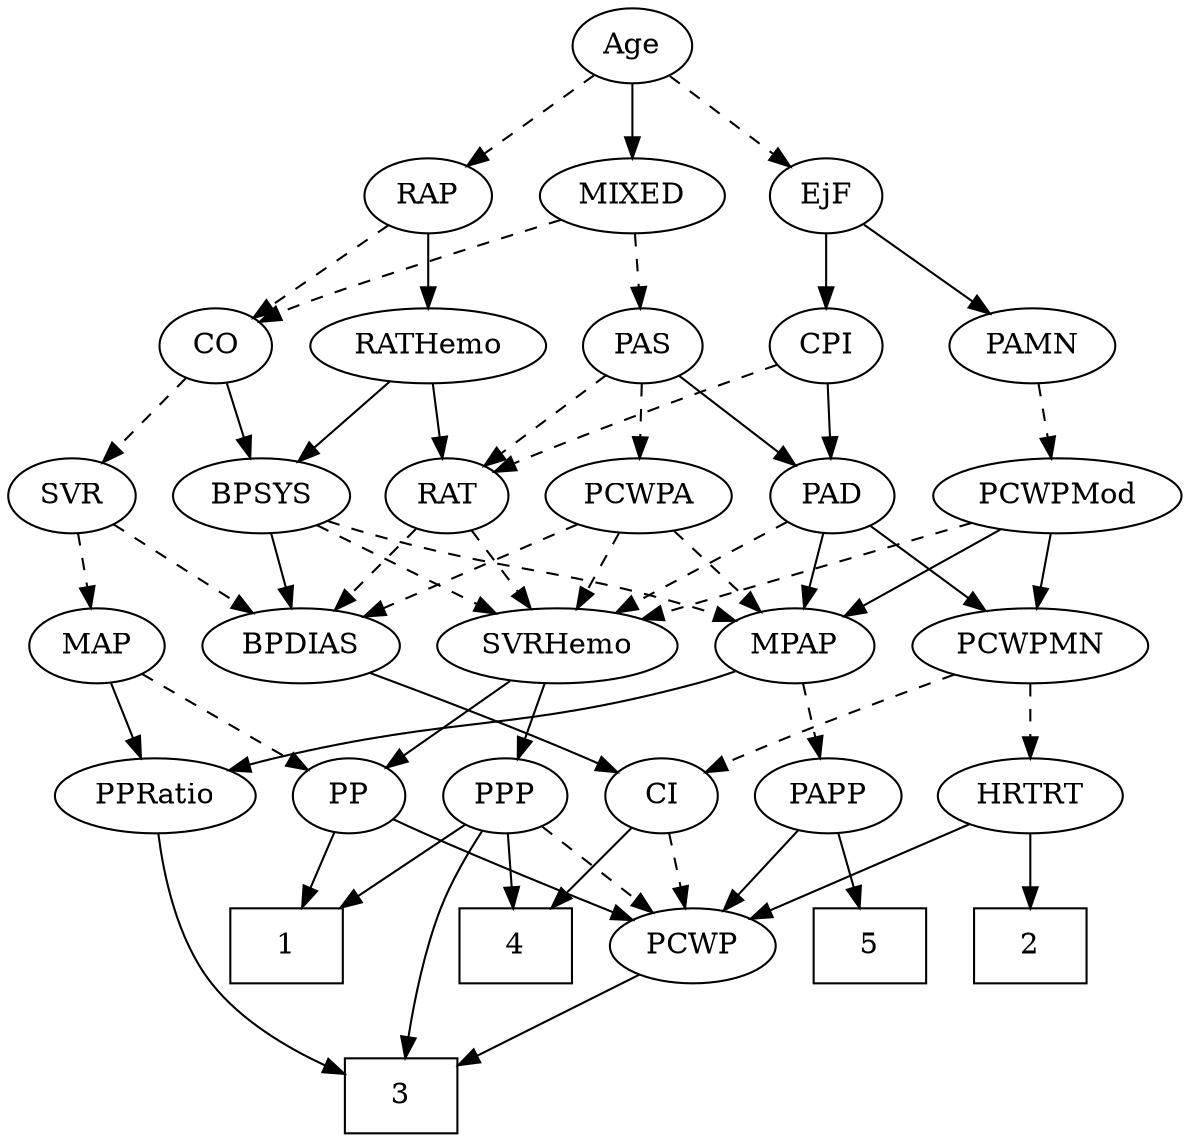 strict digraph {
	graph [bb="0,0,520.94,540"];
	node [label="\N"];
	1	[height=0.5,
		pos="110.95,90",
		shape=box,
		width=0.75];
	2	[height=0.5,
		pos="452.95,90",
		shape=box,
		width=0.75];
	3	[height=0.5,
		pos="165.95,18",
		shape=box,
		width=0.75];
	4	[height=0.5,
		pos="220.95,90",
		shape=box,
		width=0.75];
	5	[height=0.5,
		pos="380.95,90",
		shape=box,
		width=0.75];
	Age	[height=0.5,
		pos="279.95,522",
		width=0.75];
	EjF	[height=0.5,
		pos="367.95,450",
		width=0.75];
	Age -> EjF	[pos="e,351.33,464.22 296.91,507.5 310.02,497.08 328.36,482.49 343.12,470.75",
		style=dashed];
	RAP	[height=0.5,
		pos="189.95,450",
		width=0.77632];
	Age -> RAP	[pos="e,207.11,464.35 263.02,507.83 249.53,497.34 230.43,482.49 215.15,470.6",
		style=dashed];
	MIXED	[height=0.5,
		pos="279.95,450",
		width=1.1193];
	Age -> MIXED	[pos="e,279.95,468.1 279.95,503.7 279.95,495.98 279.95,486.71 279.95,478.11",
		style=solid];
	PAMN	[height=0.5,
		pos="462.95,378",
		width=1.011];
	EjF -> PAMN	[pos="e,443.34,393.45 385.37,436.16 399.2,425.97 418.81,411.52 434.85,399.7",
		style=solid];
	CPI	[height=0.5,
		pos="367.95,378",
		width=0.75];
	EjF -> CPI	[pos="e,367.95,396.1 367.95,431.7 367.95,423.98 367.95,414.71 367.95,406.11",
		style=solid];
	CO	[height=0.5,
		pos="95.948,378",
		width=0.75];
	RAP -> CO	[pos="e,113.23,391.87 172.27,435.83 158,425.21 137.72,410.11 121.66,398.15",
		style=dashed];
	RATHemo	[height=0.5,
		pos="189.95,378",
		width=1.3721];
	RAP -> RATHemo	[pos="e,189.95,396.1 189.95,431.7 189.95,423.98 189.95,414.71 189.95,406.11",
		style=solid];
	MIXED -> CO	[pos="e,117.11,389.41 248.43,438.71 218.23,428.61 171.54,412.39 131.95,396 130.13,395.25 128.27,394.45 126.4,393.63",
		style=dashed];
	PAS	[height=0.5,
		pos="283.95,378",
		width=0.75];
	MIXED -> PAS	[pos="e,282.97,396.1 280.94,431.7 281.38,423.98 281.91,414.71 282.4,406.11",
		style=dashed];
	MPAP	[height=0.5,
		pos="348.95,234",
		width=0.97491];
	PPRatio	[height=0.5,
		pos="55.948,162",
		width=1.1013];
	MPAP -> PPRatio	[pos="e,85.87,173.98 322.7,221.93 316.92,219.75 310.78,217.64 304.95,216 218.42,191.69 192.96,202.53 105.95,180 102.56,179.12 99.073,178.13 \
95.589,177.07",
		style=solid];
	PAPP	[height=0.5,
		pos="362.95,162",
		width=0.88464];
	MPAP -> PAPP	[pos="e,359.49,180.28 352.34,216.05 353.88,208.35 355.74,199.03 357.47,190.36",
		style=dashed];
	BPSYS	[height=0.5,
		pos="111.95,306",
		width=1.0471];
	BPSYS -> MPAP	[pos="e,322.15,245.98 140.62,294.09 146.64,291.95 152.97,289.81 158.95,288 222.9,268.61 241.2,272.08 304.95,252 307.5,251.2 310.11,250.32 \
312.73,249.41",
		style=dashed];
	SVRHemo	[height=0.5,
		pos="245.95,234",
		width=1.3902];
	BPSYS -> SVRHemo	[pos="e,218.76,249.2 136.53,292.16 157.07,281.43 186.65,265.97 209.88,253.84",
		style=dashed];
	BPDIAS	[height=0.5,
		pos="135.95,234",
		width=1.1735];
	BPSYS -> BPDIAS	[pos="e,130.02,252.28 117.76,288.05 120.46,280.18 123.74,270.62 126.76,261.79",
		style=solid];
	PAD	[height=0.5,
		pos="369.95,306",
		width=0.79437];
	PAD -> MPAP	[pos="e,354.13,252.28 364.86,288.05 362.53,280.26 359.69,270.82 357.07,262.08",
		style=solid];
	PCWPMN	[height=0.5,
		pos="451.95,234",
		width=1.3902];
	PAD -> PCWPMN	[pos="e,433.38,250.85 386.54,290.83 397.78,281.24 412.87,268.36 425.72,257.39",
		style=solid];
	PAD -> SVRHemo	[pos="e,271.94,249.68 349.19,293.28 330.53,282.75 302.74,267.06 280.69,254.61",
		style=dashed];
	CO -> BPSYS	[pos="e,108,324.28 99.821,360.05 101.6,352.26 103.76,342.82 105.76,334.08",
		style=solid];
	SVR	[height=0.5,
		pos="27.948,306",
		width=0.77632];
	CO -> SVR	[pos="e,42.488,321.97 81.858,362.5 72.592,352.96 60.28,340.28 49.761,329.46",
		style=dashed];
	PAS -> PAD	[pos="e,353.12,320.69 300.53,363.5 313.18,353.21 330.81,338.86 345.13,327.2",
		style=solid];
	RAT	[height=0.5,
		pos="194.95,306",
		width=0.75827];
	PAS -> RAT	[pos="e,211.92,320.35 267.21,363.83 253.87,353.34 234.98,338.49 219.87,326.6",
		style=dashed];
	PCWPA	[height=0.5,
		pos="281.95,306",
		width=1.1555];
	PAS -> PCWPA	[pos="e,282.44,324.1 283.45,359.7 283.23,351.98 282.97,342.71 282.72,334.11",
		style=dashed];
	PCWPMod	[height=0.5,
		pos="468.95,306",
		width=1.4443];
	PAMN -> PCWPMod	[pos="e,467.48,324.1 464.43,359.7 465.09,351.98 465.89,342.71 466.62,334.11",
		style=dashed];
	RATHemo -> BPSYS	[pos="e,129.04,322.34 172.25,361.12 161.73,351.68 148.23,339.56 136.67,329.19",
		style=solid];
	RATHemo -> RAT	[pos="e,193.73,324.1 191.18,359.7 191.73,351.98 192.4,342.71 193.01,334.11",
		style=solid];
	CPI -> PAD	[pos="e,369.46,324.1 368.44,359.7 368.66,351.98 368.93,342.71 369.17,334.11",
		style=solid];
	CPI -> RAT	[pos="e,216.53,317.5 344.47,368.5 317.02,358.44 270.32,340.89 230.95,324 229.33,323.31 227.68,322.58 226.02,321.84",
		style=dashed];
	RAT -> SVRHemo	[pos="e,233.59,251.96 206.27,289.46 212.53,280.87 220.47,269.97 227.6,260.19",
		style=dashed];
	RAT -> BPDIAS	[pos="e,149.55,251.13 182.15,289.81 174.55,280.8 164.75,269.18 156.14,258.95",
		style=dashed];
	SVR -> BPDIAS	[pos="e,113.72,249.4 47.007,292.65 63.108,282.21 86.473,267.07 105.21,254.92",
		style=dashed];
	MAP	[height=0.5,
		pos="44.948,234",
		width=0.84854];
	SVR -> MAP	[pos="e,40.752,252.28 32.063,288.05 33.956,280.26 36.248,270.82 38.371,262.08",
		style=dashed];
	PCWPMod -> MPAP	[pos="e,371.53,248.17 443.5,290.15 425.09,279.41 400.09,264.83 380.42,253.36",
		style=solid];
	PCWPMod -> PCWPMN	[pos="e,456.14,252.28 464.83,288.05 462.94,280.26 460.65,270.82 458.52,262.08",
		style=solid];
	PCWPMod -> SVRHemo	[pos="e,282.37,246.43 431.87,293.36 393.46,281.31 333.37,262.44 291.95,249.44",
		style=dashed];
	PCWPA -> MPAP	[pos="e,333.8,250.82 297.15,289.12 305.89,279.99 317.02,268.36 326.73,258.22",
		style=dashed];
	PCWPA -> SVRHemo	[pos="e,254.58,251.79 273.23,288.05 269.03,279.89 263.9,269.91 259.23,260.82",
		style=dashed];
	PCWPA -> BPDIAS	[pos="e,163.05,247.99 255.17,292.16 231.85,280.98 197.85,264.68 172.12,252.34",
		style=dashed];
	CI	[height=0.5,
		pos="285.95,162",
		width=0.75];
	PCWPMN -> CI	[pos="e,307.18,173.26 419.42,220.3 393,209.86 354.86,194.47 321.95,180 320.14,179.21 318.3,178.38 316.44,177.54",
		style=dashed];
	HRTRT	[height=0.5,
		pos="451.95,162",
		width=1.1013];
	PCWPMN -> HRTRT	[pos="e,451.95,180.1 451.95,215.7 451.95,207.98 451.95,198.71 451.95,190.11",
		style=dashed];
	PP	[height=0.5,
		pos="141.95,162",
		width=0.75];
	SVRHemo -> PP	[pos="e,160.31,175.36 223.38,217.81 207.31,206.99 185.63,192.4 168.69,181",
		style=solid];
	PPP	[height=0.5,
		pos="213.95,162",
		width=0.75];
	SVRHemo -> PPP	[pos="e,221.4,179.31 238.2,216.05 234.41,207.77 229.77,197.62 225.57,188.42",
		style=solid];
	BPDIAS -> CI	[pos="e,264.64,173.09 163.61,220.19 186.71,209.49 220.5,193.8 249.95,180 251.73,179.16 253.56,178.3 255.41,177.43",
		style=solid];
	MAP -> PP	[pos="e,124.28,175.75 63.65,219.5 78.558,208.74 99.599,193.56 116.12,181.64",
		style=dashed];
	MAP -> PPRatio	[pos="e,53.233,180.28 47.61,216.05 48.822,208.35 50.286,199.03 51.647,190.36",
		style=solid];
	PP -> 1	[pos="e,118.67,108.45 134.6,144.41 131.08,136.45 126.77,126.72 122.8,117.76",
		style=solid];
	PCWP	[height=0.5,
		pos="300.95,90",
		width=0.97491];
	PP -> PCWP	[pos="e,274.44,102.11 163.21,150.81 168.04,148.54 173.16,146.16 177.95,144 207.13,130.83 240.52,116.49 265.13,106.05",
		style=solid];
	PPP -> 1	[pos="e,136.17,108.14 195.53,148.49 181.44,138.91 161.62,125.43 144.7,113.94",
		style=solid];
	PPP -> 3	[pos="e,168.1,36.144 203.52,144.88 197.33,134.66 189.77,120.98 184.95,108 177.49,87.912 172.6,64.13 169.65,46.205",
		style=solid];
	PPP -> 4	[pos="e,219.24,108.1 215.68,143.7 216.45,135.98 217.38,126.71 218.24,118.11",
		style=solid];
	PPP -> PCWP	[pos="e,282.72,105.66 230.72,147.5 243.19,137.47 260.43,123.6 274.72,112.11",
		style=dashed];
	PPRatio -> 3	[pos="e,138.65,27.973 55.628,143.96 56.1,124.73 59.47,93.369 74.948,72 88.343,53.507 110.33,40.443 129.33,31.913",
		style=solid];
	PCWP -> 3	[pos="e,193.25,33.157 277.12,76.647 256.41,65.905 226.07,50.177 202.32,37.861",
		style=solid];
	CI -> 4	[pos="e,236.77,108.04 272.16,146.15 263.91,137.26 253.21,125.74 243.72,115.53",
		style=solid];
	CI -> PCWP	[pos="e,297.25,108.28 289.58,144.05 291.25,136.26 293.27,126.82 295.14,118.08",
		style=dashed];
	PAPP -> 5	[pos="e,376.51,108.28 367.3,144.05 369.31,136.26 371.74,126.82 373.98,118.08",
		style=solid];
	PAPP -> PCWP	[pos="e,315.1,106.98 349.19,145.46 341.19,136.44 330.96,124.88 321.97,114.73",
		style=solid];
	HRTRT -> 2	[pos="e,452.7,108.1 452.19,143.7 452.3,135.98 452.44,126.71 452.56,118.11",
		style=solid];
	HRTRT -> PCWP	[pos="e,326.32,102.76 425.3,148.65 400.31,137.06 362.8,119.67 335.51,107.02",
		style=solid];
}

